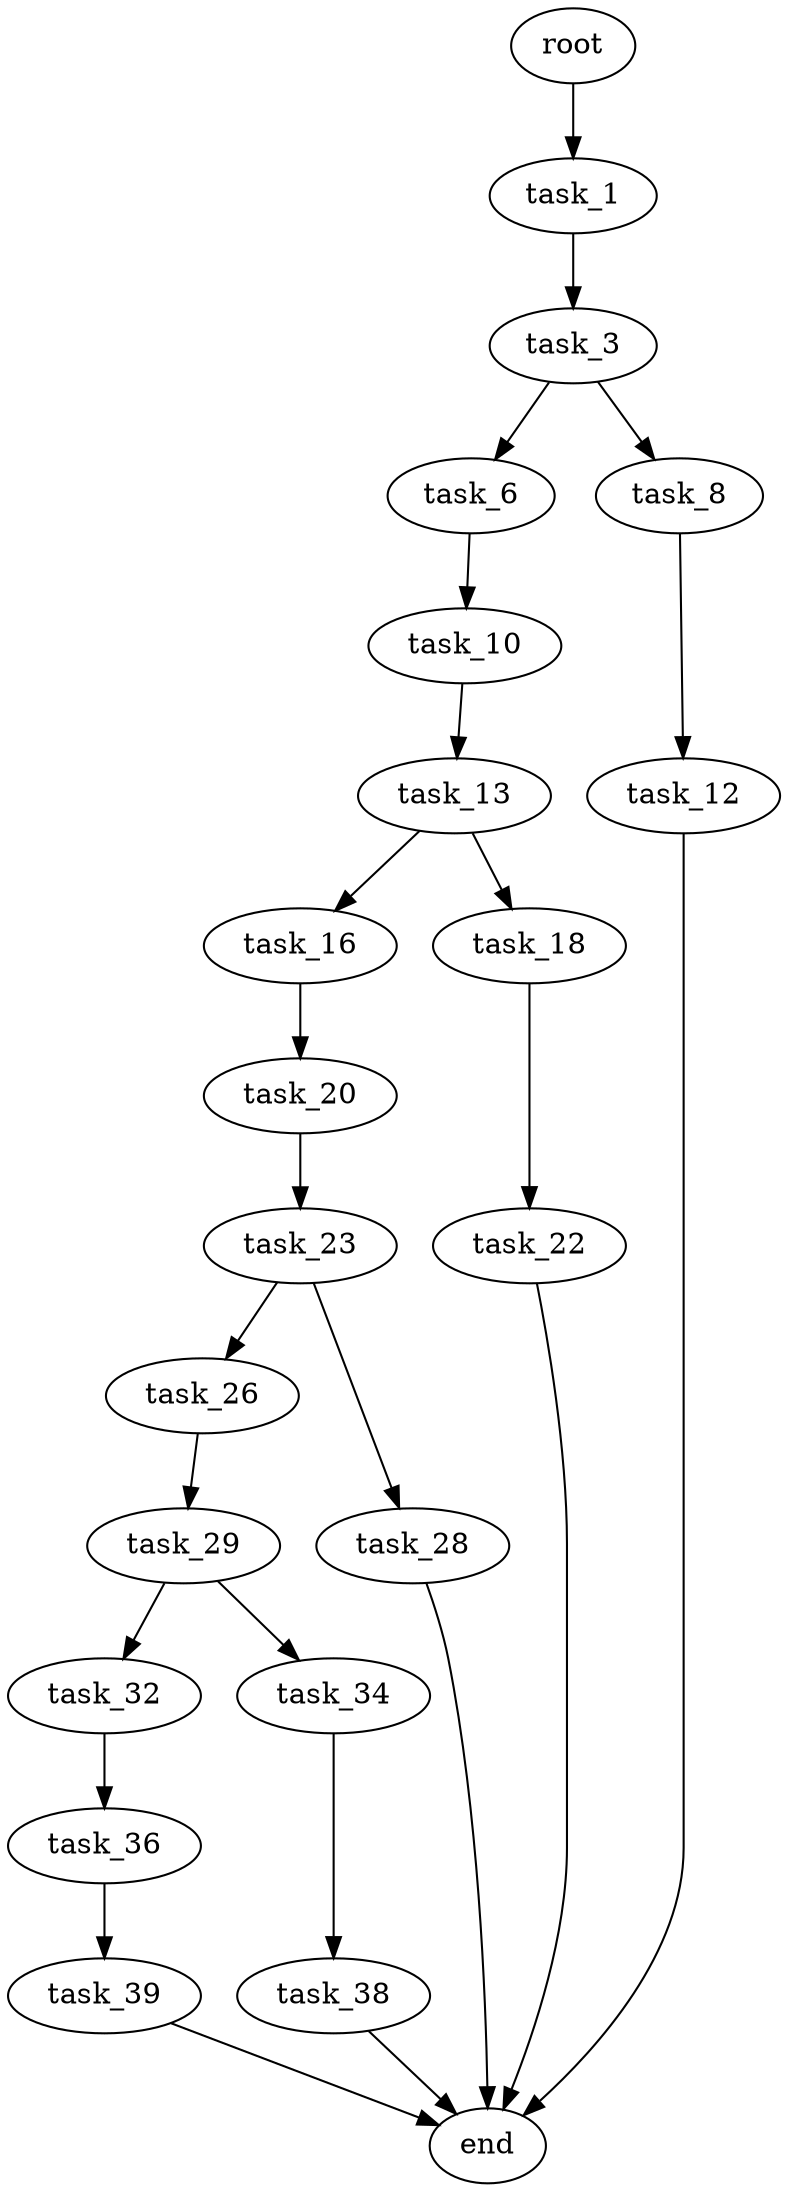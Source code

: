 digraph G {
  root [size="0.000000"];
  task_1 [size="49389118918.000000"];
  task_3 [size="1146511198530.000000"];
  task_6 [size="1883319733.000000"];
  task_8 [size="91386389023.000000"];
  task_10 [size="422700739187.000000"];
  task_12 [size="488387669581.000000"];
  task_13 [size="231928233984.000000"];
  end [size="0.000000"];
  task_16 [size="7996551677.000000"];
  task_18 [size="1073741824000.000000"];
  task_20 [size="10873578702.000000"];
  task_22 [size="612389158205.000000"];
  task_23 [size="285499619685.000000"];
  task_26 [size="33950945128.000000"];
  task_28 [size="4371885247.000000"];
  task_29 [size="29923403153.000000"];
  task_32 [size="3473329778.000000"];
  task_34 [size="231928233984.000000"];
  task_36 [size="49069579634.000000"];
  task_38 [size="756001219.000000"];
  task_39 [size="6996964748.000000"];

  root -> task_1 [size="1.000000"];
  task_1 -> task_3 [size="75497472.000000"];
  task_3 -> task_6 [size="838860800.000000"];
  task_3 -> task_8 [size="838860800.000000"];
  task_6 -> task_10 [size="134217728.000000"];
  task_8 -> task_12 [size="75497472.000000"];
  task_10 -> task_13 [size="679477248.000000"];
  task_12 -> end [size="1.000000"];
  task_13 -> task_16 [size="301989888.000000"];
  task_13 -> task_18 [size="301989888.000000"];
  task_16 -> task_20 [size="209715200.000000"];
  task_18 -> task_22 [size="838860800.000000"];
  task_20 -> task_23 [size="411041792.000000"];
  task_22 -> end [size="1.000000"];
  task_23 -> task_26 [size="209715200.000000"];
  task_23 -> task_28 [size="209715200.000000"];
  task_26 -> task_29 [size="679477248.000000"];
  task_28 -> end [size="1.000000"];
  task_29 -> task_32 [size="838860800.000000"];
  task_29 -> task_34 [size="838860800.000000"];
  task_32 -> task_36 [size="75497472.000000"];
  task_34 -> task_38 [size="301989888.000000"];
  task_36 -> task_39 [size="838860800.000000"];
  task_38 -> end [size="1.000000"];
  task_39 -> end [size="1.000000"];
}
